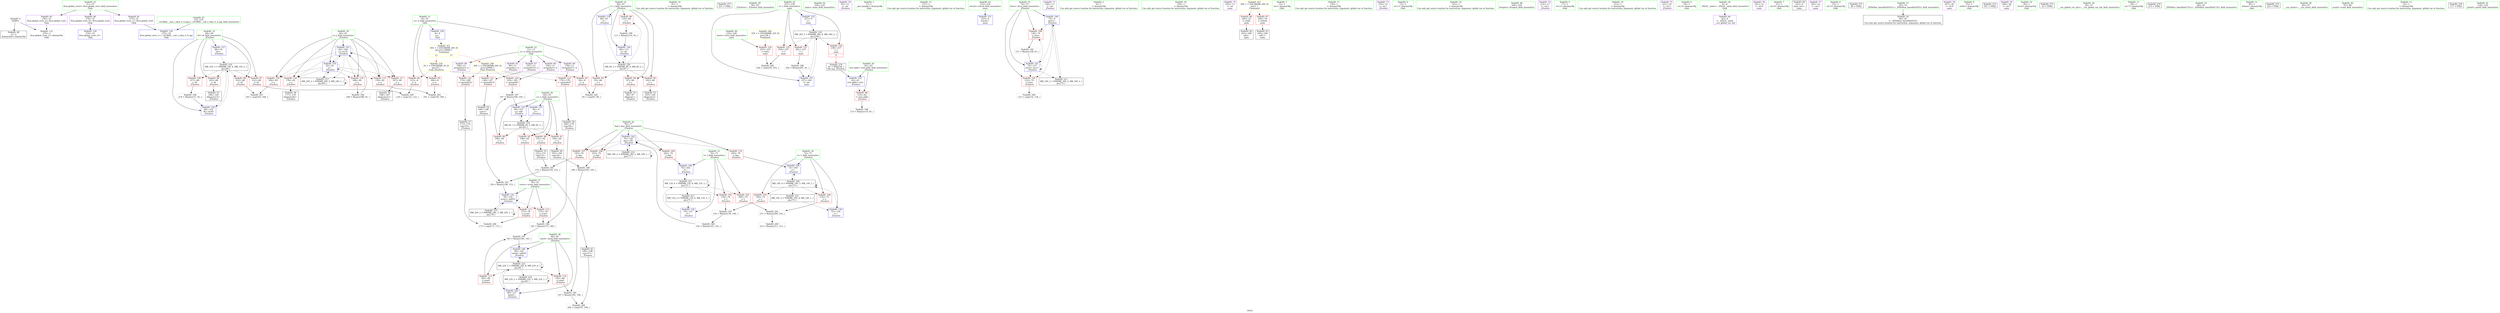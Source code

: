 digraph "SVFG" {
	label="SVFG";

	Node0x557ce96fb430 [shape=record,color=grey,label="{NodeID: 0\nNullPtr}"];
	Node0x557ce96fb430 -> Node0x557ce9718570[style=solid];
	Node0x557ce96fb430 -> Node0x557ce971da60[style=solid];
	Node0x557ce9717e30 [shape=record,color=red,label="{NodeID: 97\n122\<--68\n\<--i6\n_Z5solvei\n}"];
	Node0x557ce9717e30 -> Node0x557ce9723710[style=solid];
	Node0x557ce9715740 [shape=record,color=green,label="{NodeID: 14\n91\<--1\n\<--dummyObj\nCan only get source location for instruction, argument, global var or function.}"];
	Node0x557ce9740a60 [shape=record,color=black,label="{NodeID: 277\n251 = PHI()\n}"];
	Node0x557ce971b120 [shape=record,color=grey,label="{NodeID: 194\n189 = Binary(188, 91, )\n}"];
	Node0x557ce971b120 -> Node0x557ce971e790[style=solid];
	Node0x557ce9717970 [shape=record,color=red,label="{NodeID: 111\n172\<--78\n\<--score\n_Z5solvei\n}"];
	Node0x557ce9717970 -> Node0x557ce9723890[style=solid];
	Node0x557ce97163f0 [shape=record,color=green,label="{NodeID: 28\n58\<--59\n_Z5solvei\<--_Z5solvei_field_insensitive\n}"];
	Node0x557ce9723b90 [shape=record,color=grey,label="{NodeID: 208\n200 = cmp(197, 199, )\n}"];
	Node0x557ce971d520 [shape=record,color=red,label="{NodeID: 125\n254\<--237\n\<--i\nmain\n}"];
	Node0x557ce971d520 -> Node0x557ce9723d10[style=solid];
	Node0x557ce9716fe0 [shape=record,color=green,label="{NodeID: 42\n230\<--231\nmain\<--main_field_insensitive\n}"];
	Node0x557ce971e110 [shape=record,color=blue,label="{NodeID: 139\n72\<--129\nr\<--\n_Z5solvei\n}"];
	Node0x557ce971e110 -> Node0x557ce972ff40[style=dashed];
	Node0x557ce9718c50 [shape=record,color=black,label="{NodeID: 56\n168\<--167\nidxprom21\<--\n_Z5solvei\n}"];
	Node0x557ce971ec70 [shape=record,color=blue,label="{NodeID: 153\n237\<--262\ni\<--inc\nmain\n}"];
	Node0x557ce971ec70 -> Node0x557ce972cd40[style=dashed];
	Node0x557ce97197b0 [shape=record,color=purple,label="{NodeID: 70\n85\<--13\n\<--.str\n_Z5solvei\n}"];
	Node0x557ce971a3a0 [shape=record,color=red,label="{NodeID: 84\n123\<--8\n\<--n\n_Z5solvei\n}"];
	Node0x557ce971a3a0 -> Node0x557ce9723710[style=solid];
	Node0x557ce96fb650 [shape=record,color=green,label="{NodeID: 1\n7\<--1\n__dso_handle\<--dummyObj\nGlob }"];
	Node0x557ce9717f00 [shape=record,color=red,label="{NodeID: 98\n145\<--68\n\<--i6\n_Z5solvei\n}"];
	Node0x557ce9717f00 -> Node0x557ce97189e0[style=solid];
	Node0x557ce9715810 [shape=record,color=green,label="{NodeID: 15\n127\<--1\n\<--dummyObj\nCan only get source location for instruction, argument, global var or function.}"];
	Node0x557ce9740b60 [shape=record,color=black,label="{NodeID: 278\n61 = PHI(258, )\n0th arg _Z5solvei }"];
	Node0x557ce9740b60 -> Node0x557ce971db60[style=solid];
	Node0x557ce971b2a0 [shape=record,color=grey,label="{NodeID: 195\n141 = Binary(139, 140, )\n}"];
	Node0x557ce971b2a0 -> Node0x557ce9720f00[style=solid];
	Node0x557ce9717a40 [shape=record,color=red,label="{NodeID: 112\n175\<--78\n\<--score\n_Z5solvei\n}"];
	Node0x557ce9717a40 -> Node0x557ce971b420[style=solid];
	Node0x557ce97164f0 [shape=record,color=green,label="{NodeID: 29\n62\<--63\ntest.addr\<--test.addr_field_insensitive\n_Z5solvei\n}"];
	Node0x557ce97164f0 -> Node0x557ce971a6e0[style=solid];
	Node0x557ce97164f0 -> Node0x557ce971db60[style=solid];
	Node0x557ce9723d10 [shape=record,color=grey,label="{NodeID: 209\n256 = cmp(254, 255, )\n}"];
	Node0x557ce971d5f0 [shape=record,color=red,label="{NodeID: 126\n258\<--237\n\<--i\nmain\n|{<s0>11}}"];
	Node0x557ce971d5f0:s0 -> Node0x557ce9740b60[style=solid,color=red];
	Node0x557ce97170e0 [shape=record,color=green,label="{NodeID: 43\n233\<--234\nretval\<--retval_field_insensitive\nmain\n}"];
	Node0x557ce97170e0 -> Node0x557ce971ead0[style=solid];
	Node0x557ce972e640 [shape=record,color=black,label="{NodeID: 223\nMR_22V_5 = PHI(MR_22V_8, MR_22V_4, )\npts\{81 \}\n}"];
	Node0x557ce972e640 -> Node0x557ce9717b10[style=dashed];
	Node0x557ce972e640 -> Node0x557ce9717be0[style=dashed];
	Node0x557ce972e640 -> Node0x557ce971e520[style=dashed];
	Node0x557ce972e640 -> Node0x557ce971e6c0[style=dashed];
	Node0x557ce972e640 -> Node0x557ce972c340[style=dashed];
	Node0x557ce972e640 -> Node0x557ce972e640[style=dashed];
	Node0x557ce971e1e0 [shape=record,color=blue,label="{NodeID: 140\n74\<--9\niters\<--\n_Z5solvei\n}"];
	Node0x557ce971e1e0 -> Node0x557ce97184b0[style=dashed];
	Node0x557ce971e1e0 -> Node0x557ce9717560[style=dashed];
	Node0x557ce971e1e0 -> Node0x557ce971e2b0[style=dashed];
	Node0x557ce971e1e0 -> Node0x557ce972b440[style=dashed];
	Node0x557ce9718d20 [shape=record,color=black,label="{NodeID: 57\n171\<--170\nconv23\<--\n_Z5solvei\n}"];
	Node0x557ce9718d20 -> Node0x557ce9723890[style=solid];
	Node0x557ce9719880 [shape=record,color=purple,label="{NodeID: 71\n100\<--13\n\<--.str\n_Z5solvei\n}"];
	Node0x557ce9733ea0 [shape=record,color=yellow,style=double,label="{NodeID: 251\n36V_1 = ENCHI(MR_36V_0)\npts\{10 120000 \}\nFun[main]|{<s0>11|<s1>11}}"];
	Node0x557ce9733ea0:s0 -> Node0x557ce9731d40[style=dashed,color=red];
	Node0x557ce9733ea0:s1 -> Node0x557ce9733a10[style=dashed,color=red];
	Node0x557ce971a470 [shape=record,color=red,label="{NodeID: 85\n160\<--8\n\<--n\n_Z5solvei\n}"];
	Node0x557ce971a470 -> Node0x557ce9723410[style=solid];
	Node0x557ce96fbfd0 [shape=record,color=green,label="{NodeID: 2\n9\<--1\n\<--dummyObj\nCan only get source location for instruction, argument, global var or function.}"];
	Node0x557ce9717fd0 [shape=record,color=red,label="{NodeID: 99\n163\<--68\n\<--i6\n_Z5solvei\n}"];
	Node0x557ce9717fd0 -> Node0x557ce9723a10[style=solid];
	Node0x557ce97158e0 [shape=record,color=green,label="{NodeID: 16\n129\<--1\n\<--dummyObj\nCan only get source location for instruction, argument, global var or function.}"];
	Node0x557ce971b420 [shape=record,color=grey,label="{NodeID: 196\n181 = Binary(175, 180, )\n}"];
	Node0x557ce971b420 -> Node0x557ce971b5a0[style=solid];
	Node0x557ce9717b10 [shape=record,color=red,label="{NodeID: 113\n182\<--80\n\<--need\n_Z5solvei\n}"];
	Node0x557ce9717b10 -> Node0x557ce971b5a0[style=solid];
	Node0x557ce97165c0 [shape=record,color=green,label="{NodeID: 30\n64\<--65\ns\<--s_field_insensitive\n_Z5solvei\n}"];
	Node0x557ce97165c0 -> Node0x557ce971a7b0[style=solid];
	Node0x557ce97165c0 -> Node0x557ce971a880[style=solid];
	Node0x557ce97165c0 -> Node0x557ce971a950[style=solid];
	Node0x557ce97165c0 -> Node0x557ce971aa20[style=solid];
	Node0x557ce97165c0 -> Node0x557ce971dc30[style=solid];
	Node0x557ce97165c0 -> Node0x557ce971ddd0[style=solid];
	Node0x557ce972a540 [shape=record,color=black,label="{NodeID: 210\nMR_10V_3 = PHI(MR_10V_4, MR_10V_2, )\npts\{69 \}\n}"];
	Node0x557ce972a540 -> Node0x557ce9717e30[style=dashed];
	Node0x557ce972a540 -> Node0x557ce9717f00[style=dashed];
	Node0x557ce972a540 -> Node0x557ce9717fd0[style=dashed];
	Node0x557ce972a540 -> Node0x557ce97180a0[style=dashed];
	Node0x557ce972a540 -> Node0x557ce971ea00[style=dashed];
	Node0x557ce971d6c0 [shape=record,color=red,label="{NodeID: 127\n261\<--237\n\<--i\nmain\n}"];
	Node0x557ce971d6c0 -> Node0x557ce971b720[style=solid];
	Node0x557ce97171b0 [shape=record,color=green,label="{NodeID: 44\n235\<--236\ntests\<--tests_field_insensitive\nmain\n}"];
	Node0x557ce97171b0 -> Node0x557ce971d450[style=solid];
	Node0x557ce971e2b0 [shape=record,color=blue,label="{NodeID: 141\n74\<--137\niters\<--inc11\n_Z5solvei\n}"];
	Node0x557ce971e2b0 -> Node0x557ce97184b0[style=dashed];
	Node0x557ce971e2b0 -> Node0x557ce9717560[style=dashed];
	Node0x557ce971e2b0 -> Node0x557ce971e2b0[style=dashed];
	Node0x557ce971e2b0 -> Node0x557ce972b440[style=dashed];
	Node0x557ce9718df0 [shape=record,color=black,label="{NodeID: 58\n177\<--176\nidxprom26\<--\n_Z5solvei\n}"];
	Node0x557ce9719950 [shape=record,color=purple,label="{NodeID: 72\n250\<--13\n\<--.str\nmain\n}"];
	Node0x557ce971a540 [shape=record,color=red,label="{NodeID: 86\n240\<--25\n\<--stdin\nmain\n}"];
	Node0x557ce971a540 -> Node0x557ce9719130[style=solid];
	Node0x557ce96fbaf0 [shape=record,color=green,label="{NodeID: 3\n13\<--1\n.str\<--dummyObj\nGlob }"];
	Node0x557ce97180a0 [shape=record,color=red,label="{NodeID: 100\n217\<--68\n\<--i6\n_Z5solvei\n}"];
	Node0x557ce97180a0 -> Node0x557ce971b8a0[style=solid];
	Node0x557ce97159b0 [shape=record,color=green,label="{NodeID: 17\n134\<--1\n\<--dummyObj\nCan only get source location for instruction, argument, global var or function.}"];
	Node0x557ce971b5a0 [shape=record,color=grey,label="{NodeID: 197\n183 = Binary(182, 181, )\n}"];
	Node0x557ce971b5a0 -> Node0x557ce971e6c0[style=solid];
	Node0x557ce9717be0 [shape=record,color=red,label="{NodeID: 114\n192\<--80\n\<--need\n_Z5solvei\n}"];
	Node0x557ce9717be0 -> Node0x557ce9720900[style=solid];
	Node0x557ce9716690 [shape=record,color=green,label="{NodeID: 31\n66\<--67\ni\<--i_field_insensitive\n_Z5solvei\n}"];
	Node0x557ce9716690 -> Node0x557ce971aaf0[style=solid];
	Node0x557ce9716690 -> Node0x557ce971abc0[style=solid];
	Node0x557ce9716690 -> Node0x557ce971ac90[style=solid];
	Node0x557ce9716690 -> Node0x557ce9717d60[style=solid];
	Node0x557ce9716690 -> Node0x557ce971dd00[style=solid];
	Node0x557ce9716690 -> Node0x557ce971dea0[style=solid];
	Node0x557ce972aa40 [shape=record,color=black,label="{NodeID: 211\nMR_12V_2 = PHI(MR_12V_4, MR_12V_1, )\npts\{71 \}\n}"];
	Node0x557ce972aa40 -> Node0x557ce971e040[style=dashed];
	Node0x557ce971d790 [shape=record,color=blue,label="{NodeID: 128\n8\<--9\nn\<--\nGlob }"];
	Node0x557ce971d790 -> Node0x557ce9733ea0[style=dashed];
	Node0x557ce9717280 [shape=record,color=green,label="{NodeID: 45\n237\<--238\ni\<--i_field_insensitive\nmain\n}"];
	Node0x557ce9717280 -> Node0x557ce971d520[style=solid];
	Node0x557ce9717280 -> Node0x557ce971d5f0[style=solid];
	Node0x557ce9717280 -> Node0x557ce971d6c0[style=solid];
	Node0x557ce9717280 -> Node0x557ce971eba0[style=solid];
	Node0x557ce9717280 -> Node0x557ce971ec70[style=solid];
	Node0x557ce971e380 [shape=record,color=blue,label="{NodeID: 142\n76\<--142\nkey\<--div\n_Z5solvei\n}"];
	Node0x557ce971e380 -> Node0x557ce9717630[style=dashed];
	Node0x557ce971e380 -> Node0x557ce9717700[style=dashed];
	Node0x557ce971e380 -> Node0x557ce97177d0[style=dashed];
	Node0x557ce971e380 -> Node0x557ce97178a0[style=dashed];
	Node0x557ce971e380 -> Node0x557ce971e380[style=dashed];
	Node0x557ce971e380 -> Node0x557ce972b940[style=dashed];
	Node0x557ce9718ec0 [shape=record,color=black,label="{NodeID: 59\n180\<--179\nconv28\<--\n_Z5solvei\n}"];
	Node0x557ce9718ec0 -> Node0x557ce971b420[style=solid];
	Node0x557ce9719a20 [shape=record,color=purple,label="{NodeID: 73\n116\<--15\n\<--.str.1\n_Z5solvei\n}"];
	Node0x557ce971a610 [shape=record,color=red,label="{NodeID: 87\n246\<--30\n\<--stdout\nmain\n}"];
	Node0x557ce971a610 -> Node0x557ce9719200[style=solid];
	Node0x557ce96fbb80 [shape=record,color=green,label="{NodeID: 4\n15\<--1\n.str.1\<--dummyObj\nGlob }"];
	Node0x557ce9718170 [shape=record,color=red,label="{NodeID: 101\n139\<--70\n\<--l\n_Z5solvei\n}"];
	Node0x557ce9718170 -> Node0x557ce971b2a0[style=solid];
	Node0x557ce9715a80 [shape=record,color=green,label="{NodeID: 18\n143\<--1\n\<--dummyObj\nCan only get source location for instruction, argument, global var or function.}"];
	Node0x557ce971b720 [shape=record,color=grey,label="{NodeID: 198\n262 = Binary(261, 91, )\n}"];
	Node0x557ce971b720 -> Node0x557ce971ec70[style=solid];
	Node0x557ce971cd80 [shape=record,color=red,label="{NodeID: 115\n159\<--82\n\<--j\n_Z5solvei\n}"];
	Node0x557ce971cd80 -> Node0x557ce9723410[style=solid];
	Node0x557ce9716760 [shape=record,color=green,label="{NodeID: 32\n68\<--69\ni6\<--i6_field_insensitive\n_Z5solvei\n}"];
	Node0x557ce9716760 -> Node0x557ce9717e30[style=solid];
	Node0x557ce9716760 -> Node0x557ce9717f00[style=solid];
	Node0x557ce9716760 -> Node0x557ce9717fd0[style=solid];
	Node0x557ce9716760 -> Node0x557ce97180a0[style=solid];
	Node0x557ce9716760 -> Node0x557ce971df70[style=solid];
	Node0x557ce9716760 -> Node0x557ce971ea00[style=solid];
	Node0x557ce972af40 [shape=record,color=black,label="{NodeID: 212\nMR_14V_2 = PHI(MR_14V_4, MR_14V_1, )\npts\{73 \}\n}"];
	Node0x557ce972af40 -> Node0x557ce971e110[style=dashed];
	Node0x557ce971d860 [shape=record,color=blue,label="{NodeID: 129\n274\<--32\nllvm.global_ctors_0\<--\nGlob }"];
	Node0x557ce9717350 [shape=record,color=green,label="{NodeID: 46\n244\<--245\nfreopen\<--freopen_field_insensitive\n}"];
	Node0x557ce971e450 [shape=record,color=blue,label="{NodeID: 143\n78\<--154\nscore\<--add16\n_Z5solvei\n}"];
	Node0x557ce971e450 -> Node0x557ce9717970[style=dashed];
	Node0x557ce971e450 -> Node0x557ce9717a40[style=dashed];
	Node0x557ce971e450 -> Node0x557ce971e450[style=dashed];
	Node0x557ce971e450 -> Node0x557ce972be40[style=dashed];
	Node0x557ce9718f90 [shape=record,color=black,label="{NodeID: 60\n195\<--194\nconv34\<--\n_Z5solvei\n}"];
	Node0x557ce9718f90 -> Node0x557ce9720a80[style=solid];
	Node0x557ce9719af0 [shape=record,color=purple,label="{NodeID: 74\n214\<--17\n\<--.str.2\n_Z5solvei\n}"];
	Node0x557ce971a6e0 [shape=record,color=red,label="{NodeID: 88\n114\<--62\n\<--test.addr\n_Z5solvei\n}"];
	Node0x557ce971a6e0 -> Node0x557ce9720d80[style=solid];
	Node0x557ce96fb7c0 [shape=record,color=green,label="{NodeID: 5\n17\<--1\n.str.2\<--dummyObj\nGlob }"];
	Node0x557ce9720900 [shape=record,color=grey,label="{NodeID: 185\n197 = Binary(192, 196, )\n}"];
	Node0x557ce9720900 -> Node0x557ce9723b90[style=solid];
	Node0x557ce9718240 [shape=record,color=red,label="{NodeID: 102\n209\<--70\n\<--l\n_Z5solvei\n}"];
	Node0x557ce9718240 -> Node0x557ce971bba0[style=solid];
	Node0x557ce9715b50 [shape=record,color=green,label="{NodeID: 19\n213\<--1\n\<--dummyObj\nCan only get source location for instruction, argument, global var or function.}"];
	Node0x557ce971b8a0 [shape=record,color=grey,label="{NodeID: 199\n218 = Binary(217, 91, )\n}"];
	Node0x557ce971b8a0 -> Node0x557ce971ea00[style=solid];
	Node0x557ce971ce10 [shape=record,color=red,label="{NodeID: 116\n164\<--82\n\<--j\n_Z5solvei\n}"];
	Node0x557ce971ce10 -> Node0x557ce9723a10[style=solid];
	Node0x557ce9716830 [shape=record,color=green,label="{NodeID: 33\n70\<--71\nl\<--l_field_insensitive\n_Z5solvei\n}"];
	Node0x557ce9716830 -> Node0x557ce9718170[style=solid];
	Node0x557ce9716830 -> Node0x557ce9718240[style=solid];
	Node0x557ce9716830 -> Node0x557ce971e040[style=solid];
	Node0x557ce9716830 -> Node0x557ce971e860[style=solid];
	Node0x557ce972b440 [shape=record,color=black,label="{NodeID: 213\nMR_16V_2 = PHI(MR_16V_4, MR_16V_1, )\npts\{75 \}\n}"];
	Node0x557ce972b440 -> Node0x557ce971e1e0[style=dashed];
	Node0x557ce971d960 [shape=record,color=blue,label="{NodeID: 130\n275\<--33\nllvm.global_ctors_1\<--_GLOBAL__sub_I_sdya_0_0.cpp\nGlob }"];
	Node0x557ce9717450 [shape=record,color=green,label="{NodeID: 47\n33\<--270\n_GLOBAL__sub_I_sdya_0_0.cpp\<--_GLOBAL__sub_I_sdya_0_0.cpp_field_insensitive\n}"];
	Node0x557ce9717450 -> Node0x557ce971d960[style=solid];
	Node0x557ce972fa40 [shape=record,color=black,label="{NodeID: 227\nMR_12V_4 = PHI(MR_12V_6, MR_12V_3, )\npts\{71 \}\n}"];
	Node0x557ce972fa40 -> Node0x557ce9718170[style=dashed];
	Node0x557ce972fa40 -> Node0x557ce9718240[style=dashed];
	Node0x557ce972fa40 -> Node0x557ce971e860[style=dashed];
	Node0x557ce972fa40 -> Node0x557ce972aa40[style=dashed];
	Node0x557ce972fa40 -> Node0x557ce972fa40[style=dashed];
	Node0x557ce971e520 [shape=record,color=blue,label="{NodeID: 144\n80\<--127\nneed\<--\n_Z5solvei\n}"];
	Node0x557ce971e520 -> Node0x557ce972e640[style=dashed];
	Node0x557ce9719060 [shape=record,color=black,label="{NodeID: 61\n199\<--198\nconv37\<--\n_Z5solvei\n}"];
	Node0x557ce9719060 -> Node0x557ce9723b90[style=solid];
	Node0x557ce9719bc0 [shape=record,color=purple,label="{NodeID: 75\n221\<--19\n\<--.str.3\n_Z5solvei\n}"];
	Node0x557ce971a7b0 [shape=record,color=red,label="{NodeID: 89\n106\<--64\n\<--s\n_Z5solvei\n}"];
	Node0x557ce971a7b0 -> Node0x557ce9720c00[style=solid];
	Node0x557ce96fb850 [shape=record,color=green,label="{NodeID: 6\n19\<--1\n.str.3\<--dummyObj\nGlob }"];
	Node0x557ce9720a80 [shape=record,color=grey,label="{NodeID: 186\n196 = Binary(193, 195, )\n}"];
	Node0x557ce9720a80 -> Node0x557ce9720900[style=solid];
	Node0x557ce9718310 [shape=record,color=red,label="{NodeID: 103\n140\<--72\n\<--r\n_Z5solvei\n}"];
	Node0x557ce9718310 -> Node0x557ce971b2a0[style=solid];
	Node0x557ce9715c20 [shape=record,color=green,label="{NodeID: 20\n4\<--6\n_ZStL8__ioinit\<--_ZStL8__ioinit_field_insensitive\nGlob }"];
	Node0x557ce9715c20 -> Node0x557ce97192d0[style=solid];
	Node0x557ce971ba20 [shape=record,color=grey,label="{NodeID: 200\n212 = Binary(211, 213, )\n}"];
	Node0x557ce971cea0 [shape=record,color=red,label="{NodeID: 117\n167\<--82\n\<--j\n_Z5solvei\n}"];
	Node0x557ce971cea0 -> Node0x557ce9718c50[style=solid];
	Node0x557ce9716900 [shape=record,color=green,label="{NodeID: 34\n72\<--73\nr\<--r_field_insensitive\n_Z5solvei\n}"];
	Node0x557ce9716900 -> Node0x557ce9718310[style=solid];
	Node0x557ce9716900 -> Node0x557ce97183e0[style=solid];
	Node0x557ce9716900 -> Node0x557ce971e110[style=solid];
	Node0x557ce9716900 -> Node0x557ce971e930[style=solid];
	Node0x557ce972b940 [shape=record,color=black,label="{NodeID: 214\nMR_18V_2 = PHI(MR_18V_3, MR_18V_1, )\npts\{77 \}\n}"];
	Node0x557ce972b940 -> Node0x557ce971e380[style=dashed];
	Node0x557ce972b940 -> Node0x557ce972b940[style=dashed];
	Node0x557ce971da60 [shape=record,color=blue, style = dotted,label="{NodeID: 131\n276\<--3\nllvm.global_ctors_2\<--dummyVal\nGlob }"];
	Node0x557ce9718570 [shape=record,color=black,label="{NodeID: 48\n2\<--3\ndummyVal\<--dummyVal\n}"];
	Node0x557ce972ff40 [shape=record,color=black,label="{NodeID: 228\nMR_14V_4 = PHI(MR_14V_5, MR_14V_3, )\npts\{73 \}\n}"];
	Node0x557ce972ff40 -> Node0x557ce9718310[style=dashed];
	Node0x557ce972ff40 -> Node0x557ce97183e0[style=dashed];
	Node0x557ce972ff40 -> Node0x557ce971e930[style=dashed];
	Node0x557ce972ff40 -> Node0x557ce972af40[style=dashed];
	Node0x557ce972ff40 -> Node0x557ce972ff40[style=dashed];
	Node0x557ce971e5f0 [shape=record,color=blue,label="{NodeID: 145\n82\<--91\nj\<--\n_Z5solvei\n}"];
	Node0x557ce971e5f0 -> Node0x557ce971cd80[style=dashed];
	Node0x557ce971e5f0 -> Node0x557ce971ce10[style=dashed];
	Node0x557ce971e5f0 -> Node0x557ce971cea0[style=dashed];
	Node0x557ce971e5f0 -> Node0x557ce971cf70[style=dashed];
	Node0x557ce971e5f0 -> Node0x557ce971d040[style=dashed];
	Node0x557ce971e5f0 -> Node0x557ce971e5f0[style=dashed];
	Node0x557ce971e5f0 -> Node0x557ce971e790[style=dashed];
	Node0x557ce971e5f0 -> Node0x557ce972c840[style=dashed];
	Node0x557ce9719130 [shape=record,color=black,label="{NodeID: 62\n243\<--240\ncall\<--\nmain\n}"];
	Node0x557ce9719c90 [shape=record,color=purple,label="{NodeID: 76\n241\<--21\n\<--.str.4\nmain\n}"];
	Node0x557ce971a880 [shape=record,color=red,label="{NodeID: 90\n151\<--64\n\<--s\n_Z5solvei\n}"];
	Node0x557ce971a880 -> Node0x557ce9718b80[style=solid];
	Node0x557ce96fbe20 [shape=record,color=green,label="{NodeID: 7\n21\<--1\n.str.4\<--dummyObj\nGlob }"];
	Node0x557ce9720c00 [shape=record,color=grey,label="{NodeID: 187\n107 = Binary(106, 105, )\n}"];
	Node0x557ce9720c00 -> Node0x557ce971ddd0[style=solid];
	Node0x557ce97183e0 [shape=record,color=red,label="{NodeID: 104\n210\<--72\n\<--r\n_Z5solvei\n}"];
	Node0x557ce97183e0 -> Node0x557ce971bba0[style=solid];
	Node0x557ce9715cf0 [shape=record,color=green,label="{NodeID: 21\n8\<--10\nn\<--n_field_insensitive\nGlob }"];
	Node0x557ce9715cf0 -> Node0x557ce971a2d0[style=solid];
	Node0x557ce9715cf0 -> Node0x557ce971a3a0[style=solid];
	Node0x557ce9715cf0 -> Node0x557ce971a470[style=solid];
	Node0x557ce9715cf0 -> Node0x557ce971d790[style=solid];
	Node0x557ce971bba0 [shape=record,color=grey,label="{NodeID: 201\n211 = Binary(209, 210, )\n}"];
	Node0x557ce971bba0 -> Node0x557ce971ba20[style=solid];
	Node0x557ce971cf70 [shape=record,color=red,label="{NodeID: 118\n176\<--82\n\<--j\n_Z5solvei\n}"];
	Node0x557ce971cf70 -> Node0x557ce9718df0[style=solid];
	Node0x557ce97169d0 [shape=record,color=green,label="{NodeID: 35\n74\<--75\niters\<--iters_field_insensitive\n_Z5solvei\n}"];
	Node0x557ce97169d0 -> Node0x557ce97184b0[style=solid];
	Node0x557ce97169d0 -> Node0x557ce9717560[style=solid];
	Node0x557ce97169d0 -> Node0x557ce971e1e0[style=solid];
	Node0x557ce97169d0 -> Node0x557ce971e2b0[style=solid];
	Node0x557ce972be40 [shape=record,color=black,label="{NodeID: 215\nMR_20V_2 = PHI(MR_20V_3, MR_20V_1, )\npts\{79 \}\n}"];
	Node0x557ce972be40 -> Node0x557ce971e450[style=dashed];
	Node0x557ce972be40 -> Node0x557ce972be40[style=dashed];
	Node0x557ce971db60 [shape=record,color=blue,label="{NodeID: 132\n62\<--61\ntest.addr\<--test\n_Z5solvei\n}"];
	Node0x557ce971db60 -> Node0x557ce971a6e0[style=dashed];
	Node0x557ce9718670 [shape=record,color=black,label="{NodeID: 49\n232\<--9\nmain_ret\<--\nmain\n}"];
	Node0x557ce971e6c0 [shape=record,color=blue,label="{NodeID: 146\n80\<--183\nneed\<--add29\n_Z5solvei\n}"];
	Node0x557ce971e6c0 -> Node0x557ce972e640[style=dashed];
	Node0x557ce9719200 [shape=record,color=black,label="{NodeID: 63\n249\<--246\ncall1\<--\nmain\n}"];
	Node0x557ce9719d60 [shape=record,color=purple,label="{NodeID: 77\n242\<--23\n\<--.str.5\nmain\n}"];
	Node0x557ce971a950 [shape=record,color=red,label="{NodeID: 91\n194\<--64\n\<--s\n_Z5solvei\n}"];
	Node0x557ce971a950 -> Node0x557ce9718f90[style=solid];
	Node0x557ce96fbeb0 [shape=record,color=green,label="{NodeID: 8\n23\<--1\n.str.5\<--dummyObj\nGlob }"];
	Node0x557ce94acec0 [shape=record,color=black,label="{NodeID: 271\n86 = PHI()\n}"];
	Node0x557ce9720d80 [shape=record,color=grey,label="{NodeID: 188\n115 = Binary(114, 91, )\n}"];
	Node0x557ce97184b0 [shape=record,color=red,label="{NodeID: 105\n132\<--74\n\<--iters\n_Z5solvei\n}"];
	Node0x557ce97184b0 -> Node0x557ce9723590[style=solid];
	Node0x557ce9715df0 [shape=record,color=green,label="{NodeID: 22\n11\<--12\na\<--a_field_insensitive\nGlob }"];
	Node0x557ce9715df0 -> Node0x557ce97193a0[style=solid];
	Node0x557ce9715df0 -> Node0x557ce9719470[style=solid];
	Node0x557ce9715df0 -> Node0x557ce9719540[style=solid];
	Node0x557ce9715df0 -> Node0x557ce9719610[style=solid];
	Node0x557ce9715df0 -> Node0x557ce97196e0[style=solid];
	Node0x557ce97232d0 [shape=record,color=grey,label="{NodeID: 202\n95 = cmp(93, 94, )\n}"];
	Node0x557ce971d040 [shape=record,color=red,label="{NodeID: 119\n188\<--82\n\<--j\n_Z5solvei\n}"];
	Node0x557ce971d040 -> Node0x557ce971b120[style=solid];
	Node0x557ce9716aa0 [shape=record,color=green,label="{NodeID: 36\n76\<--77\nkey\<--key_field_insensitive\n_Z5solvei\n}"];
	Node0x557ce9716aa0 -> Node0x557ce9717630[style=solid];
	Node0x557ce9716aa0 -> Node0x557ce9717700[style=solid];
	Node0x557ce9716aa0 -> Node0x557ce97177d0[style=solid];
	Node0x557ce9716aa0 -> Node0x557ce97178a0[style=solid];
	Node0x557ce9716aa0 -> Node0x557ce971e380[style=solid];
	Node0x557ce972c340 [shape=record,color=black,label="{NodeID: 216\nMR_22V_2 = PHI(MR_22V_3, MR_22V_1, )\npts\{81 \}\n}"];
	Node0x557ce972c340 -> Node0x557ce971e520[style=dashed];
	Node0x557ce972c340 -> Node0x557ce972c340[style=dashed];
	Node0x557ce971dc30 [shape=record,color=blue,label="{NodeID: 133\n64\<--9\ns\<--\n_Z5solvei\n}"];
	Node0x557ce971dc30 -> Node0x557ce972d240[style=dashed];
	Node0x557ce9718740 [shape=record,color=black,label="{NodeID: 50\n44\<--45\n\<--_ZNSt8ios_base4InitD1Ev\nCan only get source location for instruction, argument, global var or function.}"];
	Node0x557ce971e790 [shape=record,color=blue,label="{NodeID: 147\n82\<--189\nj\<--inc32\n_Z5solvei\n}"];
	Node0x557ce971e790 -> Node0x557ce971cd80[style=dashed];
	Node0x557ce971e790 -> Node0x557ce971ce10[style=dashed];
	Node0x557ce971e790 -> Node0x557ce971cea0[style=dashed];
	Node0x557ce971e790 -> Node0x557ce971cf70[style=dashed];
	Node0x557ce971e790 -> Node0x557ce971d040[style=dashed];
	Node0x557ce971e790 -> Node0x557ce971e5f0[style=dashed];
	Node0x557ce971e790 -> Node0x557ce971e790[style=dashed];
	Node0x557ce971e790 -> Node0x557ce972c840[style=dashed];
	Node0x557ce97192d0 [shape=record,color=purple,label="{NodeID: 64\n42\<--4\n\<--_ZStL8__ioinit\n__cxx_global_var_init\n}"];
	Node0x557ce9719e30 [shape=record,color=purple,label="{NodeID: 78\n247\<--26\n\<--.str.6\nmain\n}"];
	Node0x557ce971aa20 [shape=record,color=red,label="{NodeID: 92\n198\<--64\n\<--s\n_Z5solvei\n}"];
	Node0x557ce971aa20 -> Node0x557ce9719060[style=solid];
	Node0x557ce9715470 [shape=record,color=green,label="{NodeID: 9\n25\<--1\nstdin\<--dummyObj\nGlob }"];
	Node0x557ce9740560 [shape=record,color=black,label="{NodeID: 272\n101 = PHI()\n}"];
	Node0x557ce9720f00 [shape=record,color=grey,label="{NodeID: 189\n142 = Binary(141, 143, )\n}"];
	Node0x557ce9720f00 -> Node0x557ce971e380[style=solid];
	Node0x557ce9717560 [shape=record,color=red,label="{NodeID: 106\n136\<--74\n\<--iters\n_Z5solvei\n}"];
	Node0x557ce9717560 -> Node0x557ce971ae20[style=solid];
	Node0x557ce9715ef0 [shape=record,color=green,label="{NodeID: 23\n31\<--35\nllvm.global_ctors\<--llvm.global_ctors_field_insensitive\nGlob }"];
	Node0x557ce9715ef0 -> Node0x557ce9719fd0[style=solid];
	Node0x557ce9715ef0 -> Node0x557ce971a0d0[style=solid];
	Node0x557ce9715ef0 -> Node0x557ce971a1d0[style=solid];
	Node0x557ce9723410 [shape=record,color=grey,label="{NodeID: 203\n161 = cmp(159, 160, )\n}"];
	Node0x557ce971d110 [shape=record,color=red,label="{NodeID: 120\n105\<--104\n\<--arrayidx3\n_Z5solvei\n}"];
	Node0x557ce971d110 -> Node0x557ce9720c00[style=solid];
	Node0x557ce9716b70 [shape=record,color=green,label="{NodeID: 37\n78\<--79\nscore\<--score_field_insensitive\n_Z5solvei\n}"];
	Node0x557ce9716b70 -> Node0x557ce9717970[style=solid];
	Node0x557ce9716b70 -> Node0x557ce9717a40[style=solid];
	Node0x557ce9716b70 -> Node0x557ce971e450[style=solid];
	Node0x557ce972c840 [shape=record,color=black,label="{NodeID: 217\nMR_24V_2 = PHI(MR_24V_3, MR_24V_1, )\npts\{83 \}\n}"];
	Node0x557ce972c840 -> Node0x557ce971e5f0[style=dashed];
	Node0x557ce972c840 -> Node0x557ce972c840[style=dashed];
	Node0x557ce971dd00 [shape=record,color=blue,label="{NodeID: 134\n66\<--91\ni\<--\n_Z5solvei\n}"];
	Node0x557ce971dd00 -> Node0x557ce972d740[style=dashed];
	Node0x557ce9718840 [shape=record,color=black,label="{NodeID: 51\n98\<--97\nidxprom\<--\n_Z5solvei\n}"];
	Node0x557ce971e860 [shape=record,color=blue,label="{NodeID: 148\n70\<--202\nl\<--\n_Z5solvei\n}"];
	Node0x557ce971e860 -> Node0x557ce972fa40[style=dashed];
	Node0x557ce97193a0 [shape=record,color=purple,label="{NodeID: 65\n99\<--11\narrayidx\<--a\n_Z5solvei\n}"];
	Node0x557ce9719f00 [shape=record,color=purple,label="{NodeID: 79\n248\<--28\n\<--.str.7\nmain\n}"];
	Node0x557ce971aaf0 [shape=record,color=red,label="{NodeID: 93\n93\<--66\n\<--i\n_Z5solvei\n}"];
	Node0x557ce971aaf0 -> Node0x557ce97232d0[style=solid];
	Node0x557ce9715500 [shape=record,color=green,label="{NodeID: 10\n26\<--1\n.str.6\<--dummyObj\nGlob }"];
	Node0x557ce9740660 [shape=record,color=black,label="{NodeID: 273\n43 = PHI()\n}"];
	Node0x557ce9721080 [shape=record,color=grey,label="{NodeID: 190\n111 = Binary(110, 91, )\n}"];
	Node0x557ce9721080 -> Node0x557ce971dea0[style=solid];
	Node0x557ce9717630 [shape=record,color=red,label="{NodeID: 107\n150\<--76\n\<--key\n_Z5solvei\n}"];
	Node0x557ce9717630 -> Node0x557ce971afa0[style=solid];
	Node0x557ce9715ff0 [shape=record,color=green,label="{NodeID: 24\n36\<--37\n__cxx_global_var_init\<--__cxx_global_var_init_field_insensitive\n}"];
	Node0x557ce9723590 [shape=record,color=grey,label="{NodeID: 204\n133 = cmp(132, 134, )\n}"];
	Node0x557ce971d1e0 [shape=record,color=red,label="{NodeID: 121\n148\<--147\n\<--arrayidx14\n_Z5solvei\n}"];
	Node0x557ce971d1e0 -> Node0x557ce9718ab0[style=solid];
	Node0x557ce9716c40 [shape=record,color=green,label="{NodeID: 38\n80\<--81\nneed\<--need_field_insensitive\n_Z5solvei\n}"];
	Node0x557ce9716c40 -> Node0x557ce9717b10[style=solid];
	Node0x557ce9716c40 -> Node0x557ce9717be0[style=solid];
	Node0x557ce9716c40 -> Node0x557ce971e520[style=solid];
	Node0x557ce9716c40 -> Node0x557ce971e6c0[style=solid];
	Node0x557ce972cd40 [shape=record,color=black,label="{NodeID: 218\nMR_34V_3 = PHI(MR_34V_4, MR_34V_2, )\npts\{238 \}\n}"];
	Node0x557ce972cd40 -> Node0x557ce971d520[style=dashed];
	Node0x557ce972cd40 -> Node0x557ce971d5f0[style=dashed];
	Node0x557ce972cd40 -> Node0x557ce971d6c0[style=dashed];
	Node0x557ce972cd40 -> Node0x557ce971ec70[style=dashed];
	Node0x557ce971ddd0 [shape=record,color=blue,label="{NodeID: 135\n64\<--107\ns\<--add\n_Z5solvei\n}"];
	Node0x557ce971ddd0 -> Node0x557ce972d240[style=dashed];
	Node0x557ce9718910 [shape=record,color=black,label="{NodeID: 52\n103\<--102\nidxprom2\<--\n_Z5solvei\n}"];
	Node0x557ce971e930 [shape=record,color=blue,label="{NodeID: 149\n72\<--205\nr\<--\n_Z5solvei\n}"];
	Node0x557ce971e930 -> Node0x557ce972ff40[style=dashed];
	Node0x557ce9719470 [shape=record,color=purple,label="{NodeID: 66\n104\<--11\narrayidx3\<--a\n_Z5solvei\n}"];
	Node0x557ce9719470 -> Node0x557ce971d110[style=solid];
	Node0x557ce9733a10 [shape=record,color=yellow,style=double,label="{NodeID: 246\n26V_1 = ENCHI(MR_26V_0)\npts\{120000 \}\nFun[_Z5solvei]}"];
	Node0x557ce9733a10 -> Node0x557ce971d110[style=dashed];
	Node0x557ce9733a10 -> Node0x557ce971d1e0[style=dashed];
	Node0x557ce9733a10 -> Node0x557ce971d2b0[style=dashed];
	Node0x557ce9733a10 -> Node0x557ce971d380[style=dashed];
	Node0x557ce9719fd0 [shape=record,color=purple,label="{NodeID: 80\n274\<--31\nllvm.global_ctors_0\<--llvm.global_ctors\nGlob }"];
	Node0x557ce9719fd0 -> Node0x557ce971d860[style=solid];
	Node0x557ce971abc0 [shape=record,color=red,label="{NodeID: 94\n97\<--66\n\<--i\n_Z5solvei\n}"];
	Node0x557ce971abc0 -> Node0x557ce9718840[style=solid];
	Node0x557ce9715590 [shape=record,color=green,label="{NodeID: 11\n28\<--1\n.str.7\<--dummyObj\nGlob }"];
	Node0x557ce9740760 [shape=record,color=black,label="{NodeID: 274\n215 = PHI()\n}"];
	Node0x557ce9721200 [shape=record,color=grey,label="{NodeID: 191\n154 = Binary(149, 153, )\n}"];
	Node0x557ce9721200 -> Node0x557ce971e450[style=solid];
	Node0x557ce9717700 [shape=record,color=red,label="{NodeID: 108\n193\<--76\n\<--key\n_Z5solvei\n}"];
	Node0x557ce9717700 -> Node0x557ce9720a80[style=solid];
	Node0x557ce97160f0 [shape=record,color=green,label="{NodeID: 25\n40\<--41\n_ZNSt8ios_base4InitC1Ev\<--_ZNSt8ios_base4InitC1Ev_field_insensitive\n}"];
	Node0x557ce9723710 [shape=record,color=grey,label="{NodeID: 205\n124 = cmp(122, 123, )\n}"];
	Node0x557ce971d2b0 [shape=record,color=red,label="{NodeID: 122\n170\<--169\n\<--arrayidx22\n_Z5solvei\n}"];
	Node0x557ce971d2b0 -> Node0x557ce9718d20[style=solid];
	Node0x557ce9716d10 [shape=record,color=green,label="{NodeID: 39\n82\<--83\nj\<--j_field_insensitive\n_Z5solvei\n}"];
	Node0x557ce9716d10 -> Node0x557ce971cd80[style=solid];
	Node0x557ce9716d10 -> Node0x557ce971ce10[style=solid];
	Node0x557ce9716d10 -> Node0x557ce971cea0[style=solid];
	Node0x557ce9716d10 -> Node0x557ce971cf70[style=solid];
	Node0x557ce9716d10 -> Node0x557ce971d040[style=solid];
	Node0x557ce9716d10 -> Node0x557ce971e5f0[style=solid];
	Node0x557ce9716d10 -> Node0x557ce971e790[style=solid];
	Node0x557ce972d240 [shape=record,color=black,label="{NodeID: 219\nMR_6V_3 = PHI(MR_6V_4, MR_6V_2, )\npts\{65 \}\n}"];
	Node0x557ce972d240 -> Node0x557ce971a7b0[style=dashed];
	Node0x557ce972d240 -> Node0x557ce971a880[style=dashed];
	Node0x557ce972d240 -> Node0x557ce971a950[style=dashed];
	Node0x557ce972d240 -> Node0x557ce971aa20[style=dashed];
	Node0x557ce972d240 -> Node0x557ce971ddd0[style=dashed];
	Node0x557ce971dea0 [shape=record,color=blue,label="{NodeID: 136\n66\<--111\ni\<--inc\n_Z5solvei\n}"];
	Node0x557ce971dea0 -> Node0x557ce972d740[style=dashed];
	Node0x557ce97189e0 [shape=record,color=black,label="{NodeID: 53\n146\<--145\nidxprom13\<--\n_Z5solvei\n}"];
	Node0x557ce971ea00 [shape=record,color=blue,label="{NodeID: 150\n68\<--218\ni6\<--inc45\n_Z5solvei\n}"];
	Node0x557ce971ea00 -> Node0x557ce972a540[style=dashed];
	Node0x557ce9719540 [shape=record,color=purple,label="{NodeID: 67\n147\<--11\narrayidx14\<--a\n_Z5solvei\n}"];
	Node0x557ce9719540 -> Node0x557ce971d1e0[style=solid];
	Node0x557ce9733af0 [shape=record,color=yellow,style=double,label="{NodeID: 247\n28V_1 = ENCHI(MR_28V_0)\npts\{1 \}\nFun[main]}"];
	Node0x557ce9733af0 -> Node0x557ce971a540[style=dashed];
	Node0x557ce9733af0 -> Node0x557ce971a610[style=dashed];
	Node0x557ce971a0d0 [shape=record,color=purple,label="{NodeID: 81\n275\<--31\nllvm.global_ctors_1\<--llvm.global_ctors\nGlob }"];
	Node0x557ce971a0d0 -> Node0x557ce971d960[style=solid];
	Node0x557ce971ac90 [shape=record,color=red,label="{NodeID: 95\n102\<--66\n\<--i\n_Z5solvei\n}"];
	Node0x557ce971ac90 -> Node0x557ce9718910[style=solid];
	Node0x557ce9715620 [shape=record,color=green,label="{NodeID: 12\n30\<--1\nstdout\<--dummyObj\nGlob }"];
	Node0x557ce9740860 [shape=record,color=black,label="{NodeID: 275\n222 = PHI()\n}"];
	Node0x557ce971ae20 [shape=record,color=grey,label="{NodeID: 192\n137 = Binary(136, 91, )\n}"];
	Node0x557ce971ae20 -> Node0x557ce971e2b0[style=solid];
	Node0x557ce97177d0 [shape=record,color=red,label="{NodeID: 109\n202\<--76\n\<--key\n_Z5solvei\n}"];
	Node0x557ce97177d0 -> Node0x557ce971e860[style=solid];
	Node0x557ce97161f0 [shape=record,color=green,label="{NodeID: 26\n46\<--47\n__cxa_atexit\<--__cxa_atexit_field_insensitive\n}"];
	Node0x557ce9723890 [shape=record,color=grey,label="{NodeID: 206\n173 = cmp(171, 172, )\n}"];
	Node0x557ce971d380 [shape=record,color=red,label="{NodeID: 123\n179\<--178\n\<--arrayidx27\n_Z5solvei\n}"];
	Node0x557ce971d380 -> Node0x557ce9718ec0[style=solid];
	Node0x557ce9716de0 [shape=record,color=green,label="{NodeID: 40\n87\<--88\nscanf\<--scanf_field_insensitive\n}"];
	Node0x557ce972d740 [shape=record,color=black,label="{NodeID: 220\nMR_8V_3 = PHI(MR_8V_4, MR_8V_2, )\npts\{67 \}\n}"];
	Node0x557ce972d740 -> Node0x557ce971aaf0[style=dashed];
	Node0x557ce972d740 -> Node0x557ce971abc0[style=dashed];
	Node0x557ce972d740 -> Node0x557ce971ac90[style=dashed];
	Node0x557ce972d740 -> Node0x557ce9717d60[style=dashed];
	Node0x557ce972d740 -> Node0x557ce971dea0[style=dashed];
	Node0x557ce971df70 [shape=record,color=blue,label="{NodeID: 137\n68\<--91\ni6\<--\n_Z5solvei\n}"];
	Node0x557ce971df70 -> Node0x557ce972a540[style=dashed];
	Node0x557ce9718ab0 [shape=record,color=black,label="{NodeID: 54\n149\<--148\nconv\<--\n_Z5solvei\n}"];
	Node0x557ce9718ab0 -> Node0x557ce9721200[style=solid];
	Node0x557ce9731d40 [shape=record,color=yellow,style=double,label="{NodeID: 234\n2V_1 = ENCHI(MR_2V_0)\npts\{10 \}\nFun[_Z5solvei]}"];
	Node0x557ce9731d40 -> Node0x557ce971a2d0[style=dashed];
	Node0x557ce9731d40 -> Node0x557ce971a3a0[style=dashed];
	Node0x557ce9731d40 -> Node0x557ce971a470[style=dashed];
	Node0x557ce971ead0 [shape=record,color=blue,label="{NodeID: 151\n233\<--9\nretval\<--\nmain\n}"];
	Node0x557ce9719610 [shape=record,color=purple,label="{NodeID: 68\n169\<--11\narrayidx22\<--a\n_Z5solvei\n}"];
	Node0x557ce9719610 -> Node0x557ce971d2b0[style=solid];
	Node0x557ce971a1d0 [shape=record,color=purple,label="{NodeID: 82\n276\<--31\nllvm.global_ctors_2\<--llvm.global_ctors\nGlob }"];
	Node0x557ce971a1d0 -> Node0x557ce971da60[style=solid];
	Node0x557ce9717d60 [shape=record,color=red,label="{NodeID: 96\n110\<--66\n\<--i\n_Z5solvei\n}"];
	Node0x557ce9717d60 -> Node0x557ce9721080[style=solid];
	Node0x557ce97156b0 [shape=record,color=green,label="{NodeID: 13\n32\<--1\n\<--dummyObj\nCan only get source location for instruction, argument, global var or function.}"];
	Node0x557ce9740960 [shape=record,color=black,label="{NodeID: 276\n117 = PHI()\n}"];
	Node0x557ce971afa0 [shape=record,color=grey,label="{NodeID: 193\n153 = Binary(150, 152, )\n}"];
	Node0x557ce971afa0 -> Node0x557ce9721200[style=solid];
	Node0x557ce97178a0 [shape=record,color=red,label="{NodeID: 110\n205\<--76\n\<--key\n_Z5solvei\n}"];
	Node0x557ce97178a0 -> Node0x557ce971e930[style=solid];
	Node0x557ce97162f0 [shape=record,color=green,label="{NodeID: 27\n45\<--51\n_ZNSt8ios_base4InitD1Ev\<--_ZNSt8ios_base4InitD1Ev_field_insensitive\n}"];
	Node0x557ce97162f0 -> Node0x557ce9718740[style=solid];
	Node0x557ce9723a10 [shape=record,color=grey,label="{NodeID: 207\n165 = cmp(163, 164, )\n}"];
	Node0x557ce971d450 [shape=record,color=red,label="{NodeID: 124\n255\<--235\n\<--tests\nmain\n}"];
	Node0x557ce971d450 -> Node0x557ce9723d10[style=solid];
	Node0x557ce9716ee0 [shape=record,color=green,label="{NodeID: 41\n118\<--119\nprintf\<--printf_field_insensitive\n}"];
	Node0x557ce971e040 [shape=record,color=blue,label="{NodeID: 138\n70\<--127\nl\<--\n_Z5solvei\n}"];
	Node0x557ce971e040 -> Node0x557ce972fa40[style=dashed];
	Node0x557ce9718b80 [shape=record,color=black,label="{NodeID: 55\n152\<--151\nconv15\<--\n_Z5solvei\n}"];
	Node0x557ce9718b80 -> Node0x557ce971afa0[style=solid];
	Node0x557ce971eba0 [shape=record,color=blue,label="{NodeID: 152\n237\<--9\ni\<--\nmain\n}"];
	Node0x557ce971eba0 -> Node0x557ce972cd40[style=dashed];
	Node0x557ce97196e0 [shape=record,color=purple,label="{NodeID: 69\n178\<--11\narrayidx27\<--a\n_Z5solvei\n}"];
	Node0x557ce97196e0 -> Node0x557ce971d380[style=solid];
	Node0x557ce9733ce0 [shape=record,color=yellow,style=double,label="{NodeID: 249\n32V_1 = ENCHI(MR_32V_0)\npts\{236 \}\nFun[main]}"];
	Node0x557ce9733ce0 -> Node0x557ce971d450[style=dashed];
	Node0x557ce971a2d0 [shape=record,color=red,label="{NodeID: 83\n94\<--8\n\<--n\n_Z5solvei\n}"];
	Node0x557ce971a2d0 -> Node0x557ce97232d0[style=solid];
}
